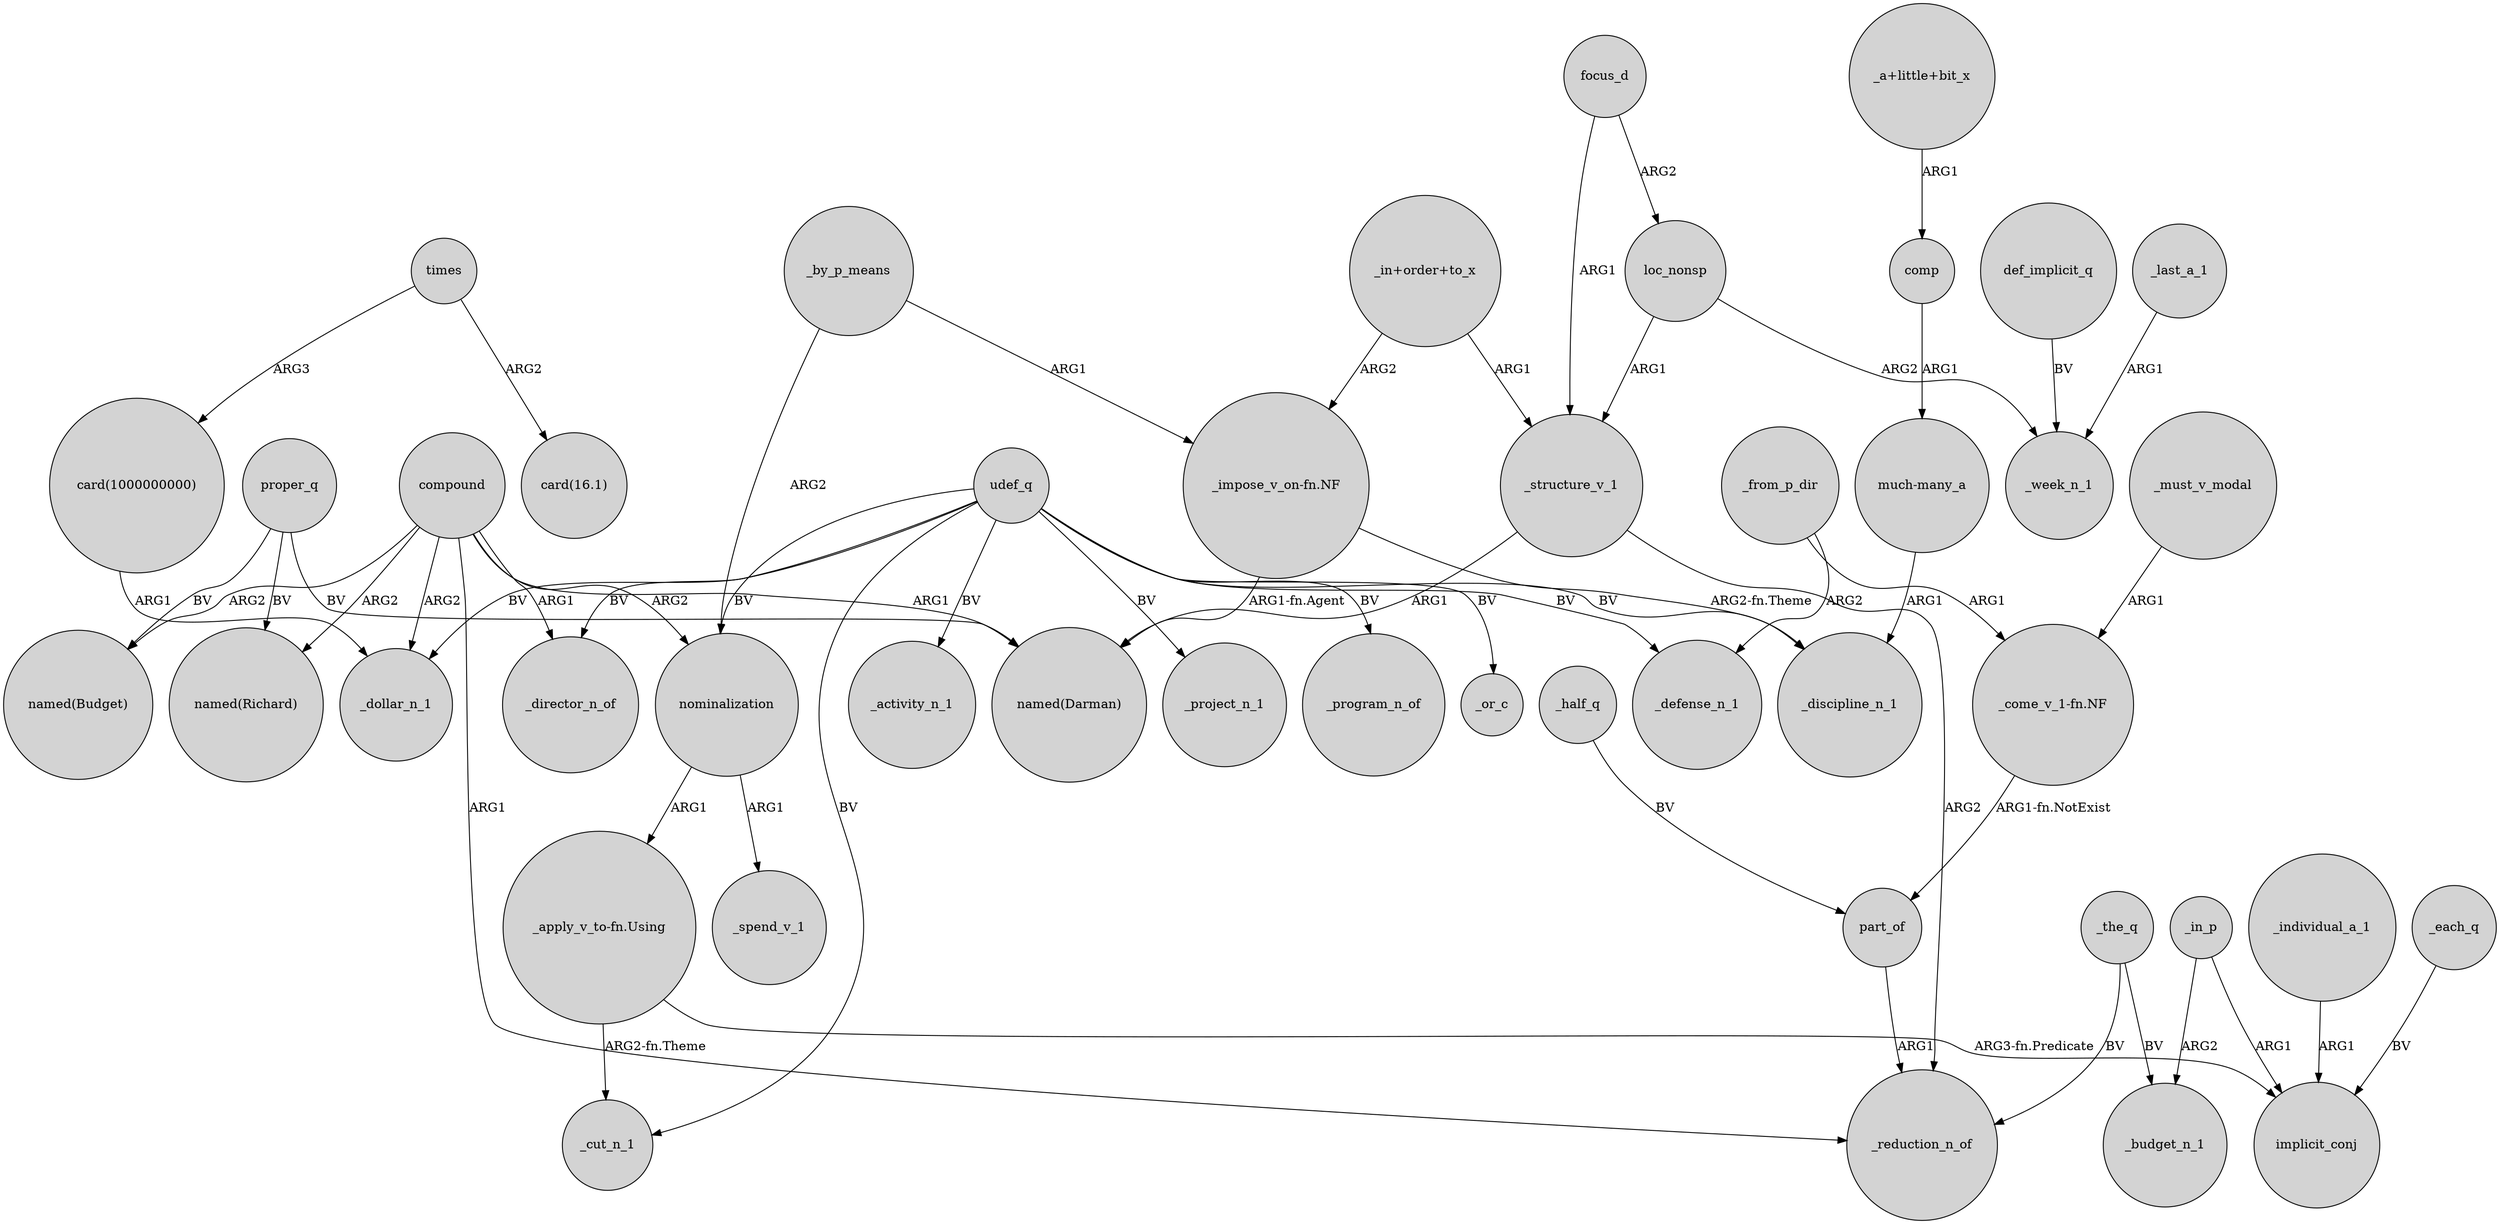 digraph {
	node [shape=circle style=filled]
	focus_d -> loc_nonsp [label=ARG2]
	focus_d -> _structure_v_1 [label=ARG1]
	def_implicit_q -> _week_n_1 [label=BV]
	_by_p_means -> nominalization [label=ARG2]
	udef_q -> _activity_n_1 [label=BV]
	loc_nonsp -> _structure_v_1 [label=ARG1]
	nominalization -> _spend_v_1 [label=ARG1]
	compound -> "named(Budget)" [label=ARG2]
	_the_q -> _budget_n_1 [label=BV]
	udef_q -> _project_n_1 [label=BV]
	compound -> "named(Richard)" [label=ARG2]
	_in_p -> implicit_conj [label=ARG1]
	_by_p_means -> "_impose_v_on-fn.NF" [label=ARG1]
	udef_q -> _program_n_of [label=BV]
	_structure_v_1 -> "named(Darman)" [label=ARG1]
	_structure_v_1 -> _reduction_n_of [label=ARG2]
	compound -> nominalization [label=ARG2]
	udef_q -> _or_c [label=BV]
	"_apply_v_to-fn.Using" -> implicit_conj [label="ARG3-fn.Predicate"]
	times -> "card(1000000000)" [label=ARG3]
	udef_q -> _discipline_n_1 [label=BV]
	loc_nonsp -> _week_n_1 [label=ARG2]
	udef_q -> _defense_n_1 [label=BV]
	proper_q -> "named(Richard)" [label=BV]
	comp -> "much-many_a" [label=ARG1]
	_the_q -> _reduction_n_of [label=BV]
	"much-many_a" -> _discipline_n_1 [label=ARG1]
	_half_q -> part_of [label=BV]
	"_in+order+to_x" -> "_impose_v_on-fn.NF" [label=ARG2]
	_last_a_1 -> _week_n_1 [label=ARG1]
	"_in+order+to_x" -> _structure_v_1 [label=ARG1]
	udef_q -> _cut_n_1 [label=BV]
	compound -> _reduction_n_of [label=ARG1]
	udef_q -> nominalization [label=BV]
	part_of -> _reduction_n_of [label=ARG1]
	_from_p_dir -> _defense_n_1 [label=ARG2]
	_in_p -> _budget_n_1 [label=ARG2]
	compound -> "named(Darman)" [label=ARG1]
	proper_q -> "named(Budget)" [label=BV]
	"_impose_v_on-fn.NF" -> _discipline_n_1 [label="ARG2-fn.Theme"]
	_individual_a_1 -> implicit_conj [label=ARG1]
	nominalization -> "_apply_v_to-fn.Using" [label=ARG1]
	"card(1000000000)" -> _dollar_n_1 [label=ARG1]
	"_come_v_1-fn.NF" -> part_of [label="ARG1-fn.NotExist"]
	compound -> _director_n_of [label=ARG1]
	compound -> _dollar_n_1 [label=ARG2]
	times -> "card(16.1)" [label=ARG2]
	_from_p_dir -> "_come_v_1-fn.NF" [label=ARG1]
	_each_q -> implicit_conj [label=BV]
	"_impose_v_on-fn.NF" -> "named(Darman)" [label="ARG1-fn.Agent"]
	udef_q -> _director_n_of [label=BV]
	"_apply_v_to-fn.Using" -> _cut_n_1 [label="ARG2-fn.Theme"]
	udef_q -> _dollar_n_1 [label=BV]
	proper_q -> "named(Darman)" [label=BV]
	"_a+little+bit_x" -> comp [label=ARG1]
	_must_v_modal -> "_come_v_1-fn.NF" [label=ARG1]
}

